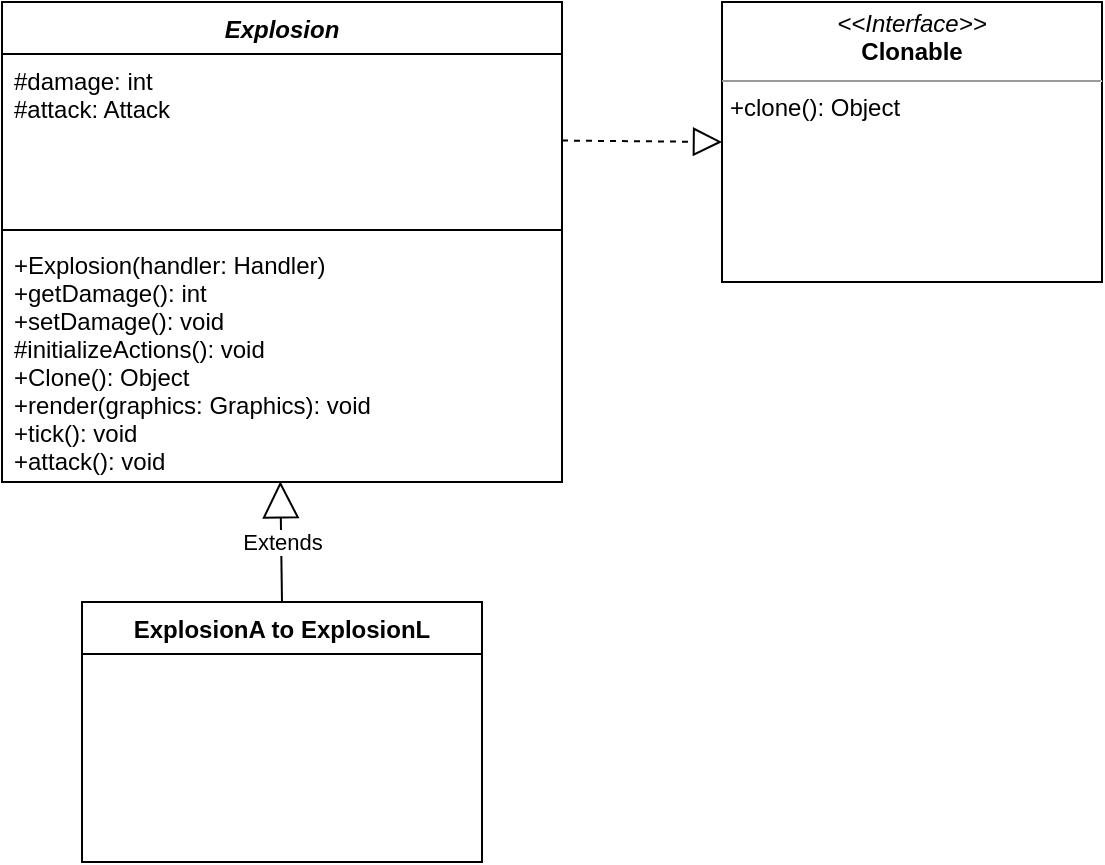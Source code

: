 <mxfile version="13.9.9" type="device"><diagram id="0Ki4xc48I_PDqKkgCht_" name="Page-1"><mxGraphModel dx="852" dy="494" grid="1" gridSize="10" guides="1" tooltips="1" connect="1" arrows="1" fold="1" page="1" pageScale="1" pageWidth="850" pageHeight="1100" math="0" shadow="0"><root><mxCell id="0"/><mxCell id="1" parent="0"/><mxCell id="2o_uTLLF_TG7K6RLXGfl-13" value="Explosion" style="swimlane;fontStyle=3;align=center;verticalAlign=top;childLayout=stackLayout;horizontal=1;startSize=26;horizontalStack=0;resizeParent=1;resizeParentMax=0;resizeLast=0;collapsible=1;marginBottom=0;" parent="1" vertex="1"><mxGeometry x="400" y="460" width="280" height="240" as="geometry"/></mxCell><mxCell id="2o_uTLLF_TG7K6RLXGfl-14" value="#damage: int&#10;#attack: Attack" style="text;strokeColor=none;fillColor=none;align=left;verticalAlign=top;spacingLeft=4;spacingRight=4;overflow=hidden;rotatable=0;points=[[0,0.5],[1,0.5]];portConstraint=eastwest;" parent="2o_uTLLF_TG7K6RLXGfl-13" vertex="1"><mxGeometry y="26" width="280" height="84" as="geometry"/></mxCell><mxCell id="2o_uTLLF_TG7K6RLXGfl-15" value="" style="line;strokeWidth=1;fillColor=none;align=left;verticalAlign=middle;spacingTop=-1;spacingLeft=3;spacingRight=3;rotatable=0;labelPosition=right;points=[];portConstraint=eastwest;" parent="2o_uTLLF_TG7K6RLXGfl-13" vertex="1"><mxGeometry y="110" width="280" height="8" as="geometry"/></mxCell><mxCell id="2o_uTLLF_TG7K6RLXGfl-16" value="+Explosion(handler: Handler)&#10;+getDamage(): int&#10;+setDamage(): void&#10;#initializeActions(): void&#10;+Clone(): Object&#10;+render(graphics: Graphics): void&#10;+tick(): void&#10;+attack(): void" style="text;strokeColor=none;fillColor=none;align=left;verticalAlign=top;spacingLeft=4;spacingRight=4;overflow=hidden;rotatable=0;points=[[0,0.5],[1,0.5]];portConstraint=eastwest;" parent="2o_uTLLF_TG7K6RLXGfl-13" vertex="1"><mxGeometry y="118" width="280" height="122" as="geometry"/></mxCell><mxCell id="M4KHgEa_32AVKeOel8ex-2" value="" style="endArrow=block;dashed=1;endFill=0;endSize=12;html=1;" parent="2o_uTLLF_TG7K6RLXGfl-13" source="2o_uTLLF_TG7K6RLXGfl-14" edge="1"><mxGeometry width="160" relative="1" as="geometry"><mxPoint x="520" y="70" as="sourcePoint"/><mxPoint x="360" y="70" as="targetPoint"/></mxGeometry></mxCell><mxCell id="2o_uTLLF_TG7K6RLXGfl-25" value="ExplosionA to ExplosionL" style="swimlane;fontStyle=1;childLayout=stackLayout;horizontal=1;startSize=26;fillColor=none;horizontalStack=0;resizeParent=1;resizeParentMax=0;resizeLast=0;collapsible=1;marginBottom=0;" parent="1" vertex="1"><mxGeometry x="440" y="760" width="200" height="130" as="geometry"/></mxCell><mxCell id="2o_uTLLF_TG7K6RLXGfl-52" value="Extends" style="endArrow=block;endSize=16;endFill=0;html=1;entryX=0.497;entryY=0.997;entryDx=0;entryDy=0;entryPerimeter=0;exitX=0.5;exitY=0;exitDx=0;exitDy=0;" parent="1" source="2o_uTLLF_TG7K6RLXGfl-25" target="2o_uTLLF_TG7K6RLXGfl-16" edge="1"><mxGeometry width="160" relative="1" as="geometry"><mxPoint x="525" y="760" as="sourcePoint"/><mxPoint x="685" y="760" as="targetPoint"/></mxGeometry></mxCell><mxCell id="M4KHgEa_32AVKeOel8ex-1" value="&lt;p style=&quot;margin: 0px ; margin-top: 4px ; text-align: center&quot;&gt;&lt;i&gt;&amp;lt;&amp;lt;Interface&amp;gt;&amp;gt;&lt;/i&gt;&lt;br&gt;&lt;b&gt;Clonable&lt;/b&gt;&lt;/p&gt;&lt;hr size=&quot;1&quot;&gt;&lt;p style=&quot;margin: 0px ; margin-left: 4px&quot;&gt;&lt;span&gt;+clone(): Object&lt;/span&gt;&lt;/p&gt;" style="verticalAlign=top;align=left;overflow=fill;fontSize=12;fontFamily=Helvetica;html=1;" parent="1" vertex="1"><mxGeometry x="760" y="460" width="190" height="140" as="geometry"/></mxCell></root></mxGraphModel></diagram></mxfile>